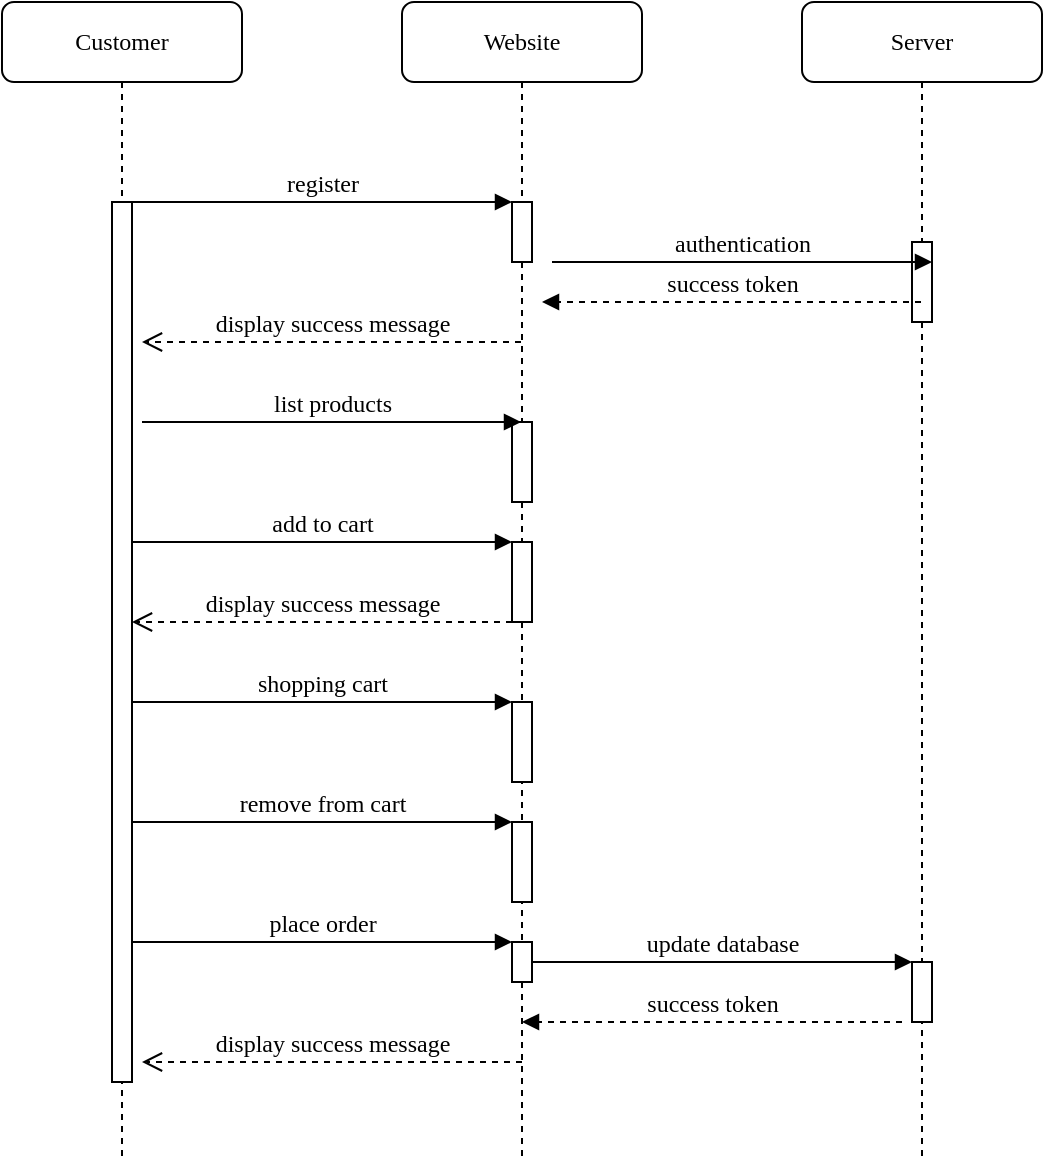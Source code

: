 <mxfile version="22.1.3" type="device">
  <diagram name="Page-1" id="13e1069c-82ec-6db2-03f1-153e76fe0fe0">
    <mxGraphModel dx="1318" dy="720" grid="1" gridSize="10" guides="1" tooltips="1" connect="1" arrows="1" fold="1" page="1" pageScale="1" pageWidth="1654" pageHeight="2336" background="none" math="0" shadow="0">
      <root>
        <mxCell id="0" />
        <mxCell id="1" parent="0" />
        <mxCell id="7baba1c4bc27f4b0-2" value="Website" style="shape=umlLifeline;perimeter=lifelinePerimeter;whiteSpace=wrap;html=1;container=1;collapsible=0;recursiveResize=0;outlineConnect=0;rounded=1;shadow=0;comic=0;labelBackgroundColor=none;strokeWidth=1;fontFamily=Verdana;fontSize=12;align=center;" parent="1" vertex="1">
          <mxGeometry x="280" y="80" width="120" height="580" as="geometry" />
        </mxCell>
        <mxCell id="7baba1c4bc27f4b0-10" value="" style="html=1;points=[];perimeter=orthogonalPerimeter;rounded=0;shadow=0;comic=0;labelBackgroundColor=none;strokeWidth=1;fontFamily=Verdana;fontSize=12;align=center;" parent="7baba1c4bc27f4b0-2" vertex="1">
          <mxGeometry x="55" y="100" width="10" height="30" as="geometry" />
        </mxCell>
        <mxCell id="kImeEnf6p1XFkCpBahTL-13" value="" style="html=1;points=[];perimeter=orthogonalPerimeter;rounded=0;shadow=0;comic=0;labelBackgroundColor=none;strokeWidth=1;fontFamily=Verdana;fontSize=12;align=center;" vertex="1" parent="7baba1c4bc27f4b0-2">
          <mxGeometry x="55" y="210" width="10" height="40" as="geometry" />
        </mxCell>
        <mxCell id="kImeEnf6p1XFkCpBahTL-14" value="add to cart" style="html=1;verticalAlign=bottom;endArrow=block;labelBackgroundColor=none;fontFamily=Verdana;fontSize=12;edgeStyle=elbowEdgeStyle;elbow=vertical;" edge="1" parent="7baba1c4bc27f4b0-2">
          <mxGeometry x="-0.004" relative="1" as="geometry">
            <mxPoint x="-135" y="270" as="sourcePoint" />
            <Array as="points">
              <mxPoint x="-130" y="270" />
            </Array>
            <mxPoint x="55" y="270" as="targetPoint" />
            <mxPoint as="offset" />
          </mxGeometry>
        </mxCell>
        <mxCell id="kImeEnf6p1XFkCpBahTL-15" value="" style="html=1;points=[];perimeter=orthogonalPerimeter;rounded=0;shadow=0;comic=0;labelBackgroundColor=none;strokeWidth=1;fontFamily=Verdana;fontSize=12;align=center;" vertex="1" parent="7baba1c4bc27f4b0-2">
          <mxGeometry x="55" y="270" width="10" height="40" as="geometry" />
        </mxCell>
        <mxCell id="kImeEnf6p1XFkCpBahTL-16" value="display success message" style="html=1;verticalAlign=bottom;endArrow=open;dashed=1;endSize=8;labelBackgroundColor=none;fontFamily=Verdana;fontSize=12;edgeStyle=elbowEdgeStyle;elbow=vertical;" edge="1" parent="7baba1c4bc27f4b0-2">
          <mxGeometry relative="1" as="geometry">
            <mxPoint x="-135" y="310" as="targetPoint" />
            <Array as="points">
              <mxPoint x="-45" y="310" />
              <mxPoint x="280" y="320" />
            </Array>
            <mxPoint x="55" y="310" as="sourcePoint" />
          </mxGeometry>
        </mxCell>
        <mxCell id="kImeEnf6p1XFkCpBahTL-17" value="shopping cart" style="html=1;verticalAlign=bottom;endArrow=block;labelBackgroundColor=none;fontFamily=Verdana;fontSize=12;edgeStyle=elbowEdgeStyle;elbow=vertical;" edge="1" parent="7baba1c4bc27f4b0-2">
          <mxGeometry x="-0.006" relative="1" as="geometry">
            <mxPoint x="-135" y="350" as="sourcePoint" />
            <Array as="points">
              <mxPoint x="-130" y="350" />
            </Array>
            <mxPoint x="55" y="350" as="targetPoint" />
            <mxPoint as="offset" />
          </mxGeometry>
        </mxCell>
        <mxCell id="kImeEnf6p1XFkCpBahTL-18" value="" style="html=1;points=[];perimeter=orthogonalPerimeter;rounded=0;shadow=0;comic=0;labelBackgroundColor=none;strokeWidth=1;fontFamily=Verdana;fontSize=12;align=center;" vertex="1" parent="7baba1c4bc27f4b0-2">
          <mxGeometry x="55" y="350" width="10" height="40" as="geometry" />
        </mxCell>
        <mxCell id="kImeEnf6p1XFkCpBahTL-19" value="remove from cart" style="html=1;verticalAlign=bottom;endArrow=block;labelBackgroundColor=none;fontFamily=Verdana;fontSize=12;edgeStyle=elbowEdgeStyle;elbow=vertical;" edge="1" parent="7baba1c4bc27f4b0-2">
          <mxGeometry x="-0.006" relative="1" as="geometry">
            <mxPoint x="-135" y="410" as="sourcePoint" />
            <Array as="points">
              <mxPoint x="-130" y="410" />
            </Array>
            <mxPoint x="55" y="410" as="targetPoint" />
            <mxPoint as="offset" />
          </mxGeometry>
        </mxCell>
        <mxCell id="kImeEnf6p1XFkCpBahTL-20" value="" style="html=1;points=[];perimeter=orthogonalPerimeter;rounded=0;shadow=0;comic=0;labelBackgroundColor=none;strokeWidth=1;fontFamily=Verdana;fontSize=12;align=center;" vertex="1" parent="7baba1c4bc27f4b0-2">
          <mxGeometry x="55" y="410" width="10" height="40" as="geometry" />
        </mxCell>
        <mxCell id="kImeEnf6p1XFkCpBahTL-21" value="place order" style="html=1;verticalAlign=bottom;endArrow=block;labelBackgroundColor=none;fontFamily=Verdana;fontSize=12;edgeStyle=elbowEdgeStyle;elbow=vertical;" edge="1" parent="7baba1c4bc27f4b0-2">
          <mxGeometry x="-0.006" relative="1" as="geometry">
            <mxPoint x="-135" y="470" as="sourcePoint" />
            <Array as="points">
              <mxPoint x="-130" y="470" />
            </Array>
            <mxPoint x="55" y="470" as="targetPoint" />
            <mxPoint as="offset" />
          </mxGeometry>
        </mxCell>
        <mxCell id="kImeEnf6p1XFkCpBahTL-22" value="" style="html=1;points=[];perimeter=orthogonalPerimeter;rounded=0;shadow=0;comic=0;labelBackgroundColor=none;strokeWidth=1;fontFamily=Verdana;fontSize=12;align=center;" vertex="1" parent="7baba1c4bc27f4b0-2">
          <mxGeometry x="55" y="470" width="10" height="20" as="geometry" />
        </mxCell>
        <mxCell id="kImeEnf6p1XFkCpBahTL-25" value="success token" style="html=1;verticalAlign=bottom;endArrow=block;labelBackgroundColor=none;fontFamily=Verdana;fontSize=12;edgeStyle=elbowEdgeStyle;elbow=vertical;dashed=1;" edge="1" parent="7baba1c4bc27f4b0-2">
          <mxGeometry relative="1" as="geometry">
            <mxPoint x="250" y="510" as="sourcePoint" />
            <Array as="points">
              <mxPoint x="150" y="510" />
            </Array>
            <mxPoint x="60" y="510" as="targetPoint" />
          </mxGeometry>
        </mxCell>
        <mxCell id="7baba1c4bc27f4b0-3" value="Server" style="shape=umlLifeline;perimeter=lifelinePerimeter;whiteSpace=wrap;html=1;container=1;collapsible=0;recursiveResize=0;outlineConnect=0;rounded=1;shadow=0;comic=0;labelBackgroundColor=none;strokeWidth=1;fontFamily=Verdana;fontSize=12;align=center;" parent="1" vertex="1">
          <mxGeometry x="480" y="80" width="120" height="580" as="geometry" />
        </mxCell>
        <mxCell id="7baba1c4bc27f4b0-13" value="" style="html=1;points=[];perimeter=orthogonalPerimeter;rounded=0;shadow=0;comic=0;labelBackgroundColor=none;strokeWidth=1;fontFamily=Verdana;fontSize=12;align=center;" parent="7baba1c4bc27f4b0-3" vertex="1">
          <mxGeometry x="55" y="120" width="10" height="40" as="geometry" />
        </mxCell>
        <mxCell id="7baba1c4bc27f4b0-14" value="update database" style="html=1;verticalAlign=bottom;endArrow=block;entryX=0;entryY=0;labelBackgroundColor=none;fontFamily=Verdana;fontSize=12;edgeStyle=elbowEdgeStyle;elbow=vertical;" parent="7baba1c4bc27f4b0-3" edge="1">
          <mxGeometry relative="1" as="geometry">
            <mxPoint x="-135" y="480" as="sourcePoint" />
            <mxPoint x="55" y="480.0" as="targetPoint" />
          </mxGeometry>
        </mxCell>
        <mxCell id="kImeEnf6p1XFkCpBahTL-24" value="" style="html=1;points=[];perimeter=orthogonalPerimeter;rounded=0;shadow=0;comic=0;labelBackgroundColor=none;strokeWidth=1;fontFamily=Verdana;fontSize=12;align=center;" vertex="1" parent="7baba1c4bc27f4b0-3">
          <mxGeometry x="55" y="480" width="10" height="30" as="geometry" />
        </mxCell>
        <mxCell id="7baba1c4bc27f4b0-8" value="Customer" style="shape=umlLifeline;perimeter=lifelinePerimeter;whiteSpace=wrap;html=1;container=1;collapsible=0;recursiveResize=0;outlineConnect=0;rounded=1;shadow=0;comic=0;labelBackgroundColor=none;strokeWidth=1;fontFamily=Verdana;fontSize=12;align=center;" parent="1" vertex="1">
          <mxGeometry x="80" y="80" width="120" height="580" as="geometry" />
        </mxCell>
        <mxCell id="7baba1c4bc27f4b0-9" value="" style="html=1;points=[];perimeter=orthogonalPerimeter;rounded=0;shadow=0;comic=0;labelBackgroundColor=none;strokeWidth=1;fontFamily=Verdana;fontSize=12;align=center;" parent="7baba1c4bc27f4b0-8" vertex="1">
          <mxGeometry x="55" y="100" width="10" height="440" as="geometry" />
        </mxCell>
        <mxCell id="kImeEnf6p1XFkCpBahTL-9" value="display success message" style="html=1;verticalAlign=bottom;endArrow=open;dashed=1;endSize=8;labelBackgroundColor=none;fontFamily=Verdana;fontSize=12;edgeStyle=elbowEdgeStyle;elbow=vertical;" edge="1" parent="7baba1c4bc27f4b0-8" source="7baba1c4bc27f4b0-2">
          <mxGeometry relative="1" as="geometry">
            <mxPoint x="70" y="170" as="targetPoint" />
            <Array as="points">
              <mxPoint x="160" y="170" />
              <mxPoint x="485" y="180" />
            </Array>
            <mxPoint x="260" y="170" as="sourcePoint" />
          </mxGeometry>
        </mxCell>
        <mxCell id="kImeEnf6p1XFkCpBahTL-10" value="list products" style="html=1;verticalAlign=bottom;endArrow=block;labelBackgroundColor=none;fontFamily=Verdana;fontSize=12;edgeStyle=elbowEdgeStyle;elbow=vertical;" edge="1" parent="7baba1c4bc27f4b0-8" target="7baba1c4bc27f4b0-2">
          <mxGeometry x="-0.004" relative="1" as="geometry">
            <mxPoint x="70" y="210" as="sourcePoint" />
            <Array as="points">
              <mxPoint x="75" y="210" />
            </Array>
            <mxPoint x="200" y="210" as="targetPoint" />
            <mxPoint as="offset" />
          </mxGeometry>
        </mxCell>
        <mxCell id="7baba1c4bc27f4b0-11" value="register" style="html=1;verticalAlign=bottom;endArrow=block;entryX=0;entryY=0;labelBackgroundColor=none;fontFamily=Verdana;fontSize=12;edgeStyle=elbowEdgeStyle;elbow=vertical;" parent="1" source="7baba1c4bc27f4b0-9" target="7baba1c4bc27f4b0-10" edge="1">
          <mxGeometry relative="1" as="geometry">
            <mxPoint x="220" y="190" as="sourcePoint" />
          </mxGeometry>
        </mxCell>
        <mxCell id="kImeEnf6p1XFkCpBahTL-8" value="success token" style="html=1;verticalAlign=bottom;endArrow=block;labelBackgroundColor=none;fontFamily=Verdana;fontSize=12;edgeStyle=elbowEdgeStyle;elbow=vertical;dashed=1;" edge="1" parent="1" source="7baba1c4bc27f4b0-3">
          <mxGeometry relative="1" as="geometry">
            <mxPoint x="390" y="250" as="sourcePoint" />
            <Array as="points">
              <mxPoint x="440" y="230" />
            </Array>
            <mxPoint x="350" y="230" as="targetPoint" />
          </mxGeometry>
        </mxCell>
        <mxCell id="kImeEnf6p1XFkCpBahTL-23" value="authentication" style="html=1;verticalAlign=bottom;endArrow=block;entryX=0;entryY=0;labelBackgroundColor=none;fontFamily=Verdana;fontSize=12;edgeStyle=elbowEdgeStyle;elbow=vertical;" edge="1" parent="1">
          <mxGeometry relative="1" as="geometry">
            <mxPoint x="355" y="210" as="sourcePoint" />
            <mxPoint x="545" y="210" as="targetPoint" />
          </mxGeometry>
        </mxCell>
        <mxCell id="kImeEnf6p1XFkCpBahTL-26" value="display success message" style="html=1;verticalAlign=bottom;endArrow=open;dashed=1;endSize=8;labelBackgroundColor=none;fontFamily=Verdana;fontSize=12;edgeStyle=elbowEdgeStyle;elbow=vertical;" edge="1" parent="1">
          <mxGeometry relative="1" as="geometry">
            <mxPoint x="150" y="610" as="targetPoint" />
            <Array as="points">
              <mxPoint x="240" y="610" />
              <mxPoint x="565" y="620" />
            </Array>
            <mxPoint x="340" y="610" as="sourcePoint" />
          </mxGeometry>
        </mxCell>
      </root>
    </mxGraphModel>
  </diagram>
</mxfile>
